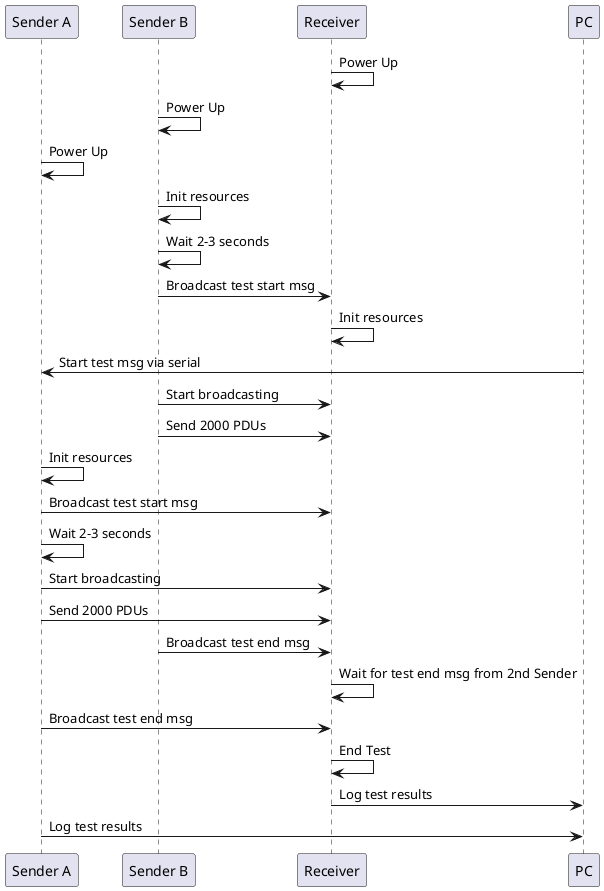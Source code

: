 @startuml
participant "Sender A"
participant "Sender B"
participant Receiver
participant PC

Receiver -> Receiver : Power Up
"Sender B" -> "Sender B" : Power Up
"Sender A" -> "Sender A" : Power Up
"Sender B" -> "Sender B": Init resources
"Sender B" -> "Sender B": Wait 2-3 seconds
"Sender B" -> Receiver: Broadcast test start msg
Receiver -> Receiver: Init resources
PC -> "Sender A": Start test msg via serial
"Sender B" -> Receiver: Start broadcasting
"Sender B" -> Receiver: Send 2000 PDUs
"Sender A" -> "Sender A": Init resources
"Sender A" -> Receiver: Broadcast test start msg
"Sender A" -> "Sender A": Wait 2-3 seconds
"Sender A" -> Receiver: Start broadcasting
"Sender A" -> Receiver: Send 2000 PDUs
"Sender B" -> Receiver: Broadcast test end msg
Receiver -> Receiver: Wait for test end msg from 2nd Sender
"Sender A" -> Receiver: Broadcast test end msg
Receiver -> Receiver: End Test
Receiver -> PC: Log test results
"Sender A" -> PC: Log test results

@enduml